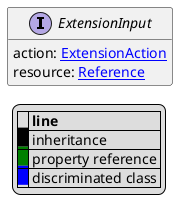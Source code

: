 @startuml

hide empty fields
hide empty methods
legend
|= |= line |
|<back:black>   </back>| inheritance |
|<back:green>   </back>| property reference |
|<back:blue>   </back>| discriminated class |
endlegend
interface ExtensionInput [[ExtensionInput.svg]]  {
    action: [[ExtensionAction.svg ExtensionAction]]
    resource: [[Reference.svg Reference]]
}






@enduml
